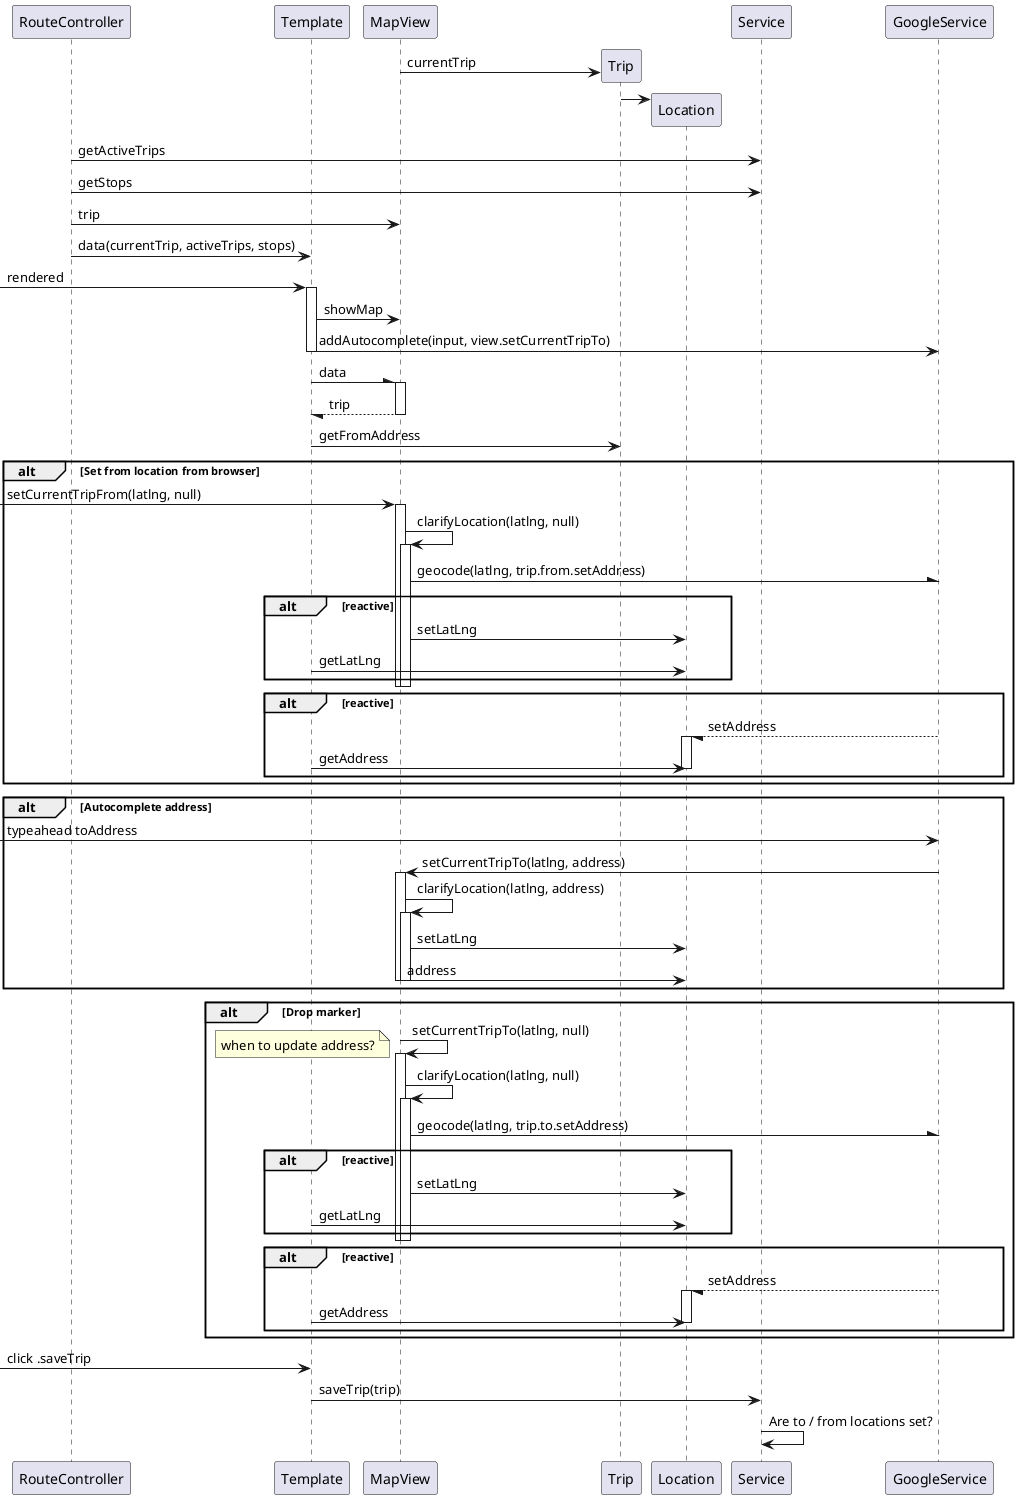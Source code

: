 @startuml

participant controller as "RouteController"
participant template as "Template"
participant view as "MapView"
participant trip as "Trip"
participant location as "Location"
participant service as "Service"
participant google as "GoogleService"


create trip
view -> trip: currentTrip
create location
trip -> location

controller -> service: getActiveTrips
controller -> service: getStops
controller -> view: trip
controller -> template: data(currentTrip, activeTrips, stops)

[-> template: rendered
activate template
  template -> view: showMap
  template -> google: addAutocomplete(input, view.setCurrentTripTo)
deactivate template

template -\ view: data
activate view
  template \-- view: trip
deactivate view
template -> trip: getFromAddress

alt Set from location from browser
  [-> view: setCurrentTripFrom(latlng, null)
  activate view
  view -> view: clarifyLocation(latlng, null)
  activate view
  view -\ google: geocode(latlng, trip.from.setAddress)
  alt reactive
    view -> location: setLatLng
    template -> location: getLatLng
  end
  deactivate view
  deactivate view
  alt reactive
    location \-- google: setAddress
    activate location
    template -> location: getAddress
    deactivate location
  end
end

alt Autocomplete address
  [-> google: typeahead toAddress
  view <- google: setCurrentTripTo(latlng, address)
  activate view
  view -> view: clarifyLocation(latlng, address)
  activate view
  view -> location: setLatLng
  view -> location: address
  deactivate view
  deactivate view
end

alt Drop marker
  view -> view: setCurrentTripTo(latlng, null)
  note left: when to update address?
  activate view
  view -> view: clarifyLocation(latlng, null)
  activate view
  view -\ google: geocode(latlng, trip.to.setAddress)
  alt reactive
    view -> location: setLatLng
    template -> location: getLatLng
  end
  deactivate view
  deactivate view
  alt reactive
    location \-- google: setAddress
    activate location
    template -> location: getAddress
    deactivate location
  end
end

[-> template: click .saveTrip
template -> service: saveTrip(trip)
service -> service: Are to / from locations set?

@enduml